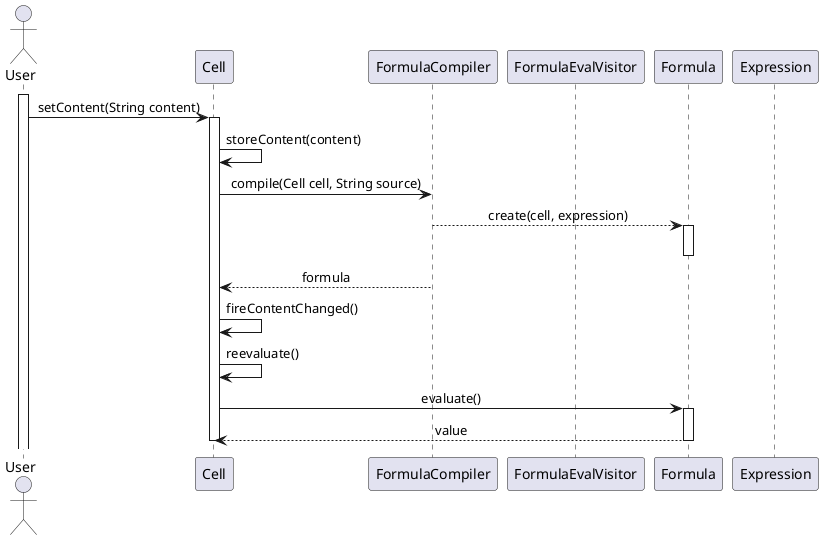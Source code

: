 @startuml design_lang01.3.png

skinparam sequenceMessageAlign center

actor User
participant "Cell" as cell
participant "FormulaCompiler" as fc
participant "FormulaEvalVisitor" as ec
participant "Formula" as form
participant "Expression" as exp


activate User
User->cell: setContent(String content)

activate cell
cell->cell: storeContent(content)


cell->fc: compile(Cell cell, String source)

fc-->form: create(cell, expression)
activate form
deactivate form
fc-->cell: formula
deactivate fc

cell->cell: fireContentChanged()
cell->cell: reevaluate()

cell->form: evaluate()
activate form

form-->cell: value
deactivate form

deactivate cell

@enduml